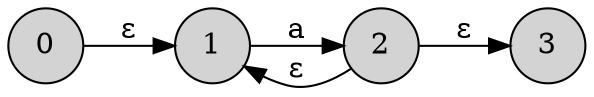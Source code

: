 
digraph {
rankdir=LR;
node [shape = circle; style = filled;];
0->1[label="ε"];
1->2[label="a"];
2->1[label="ε"];
2->3[label="ε"];
0 [label="0";]
3 [label="3";]
1 [label="1";]
2 [label="2";]
}

